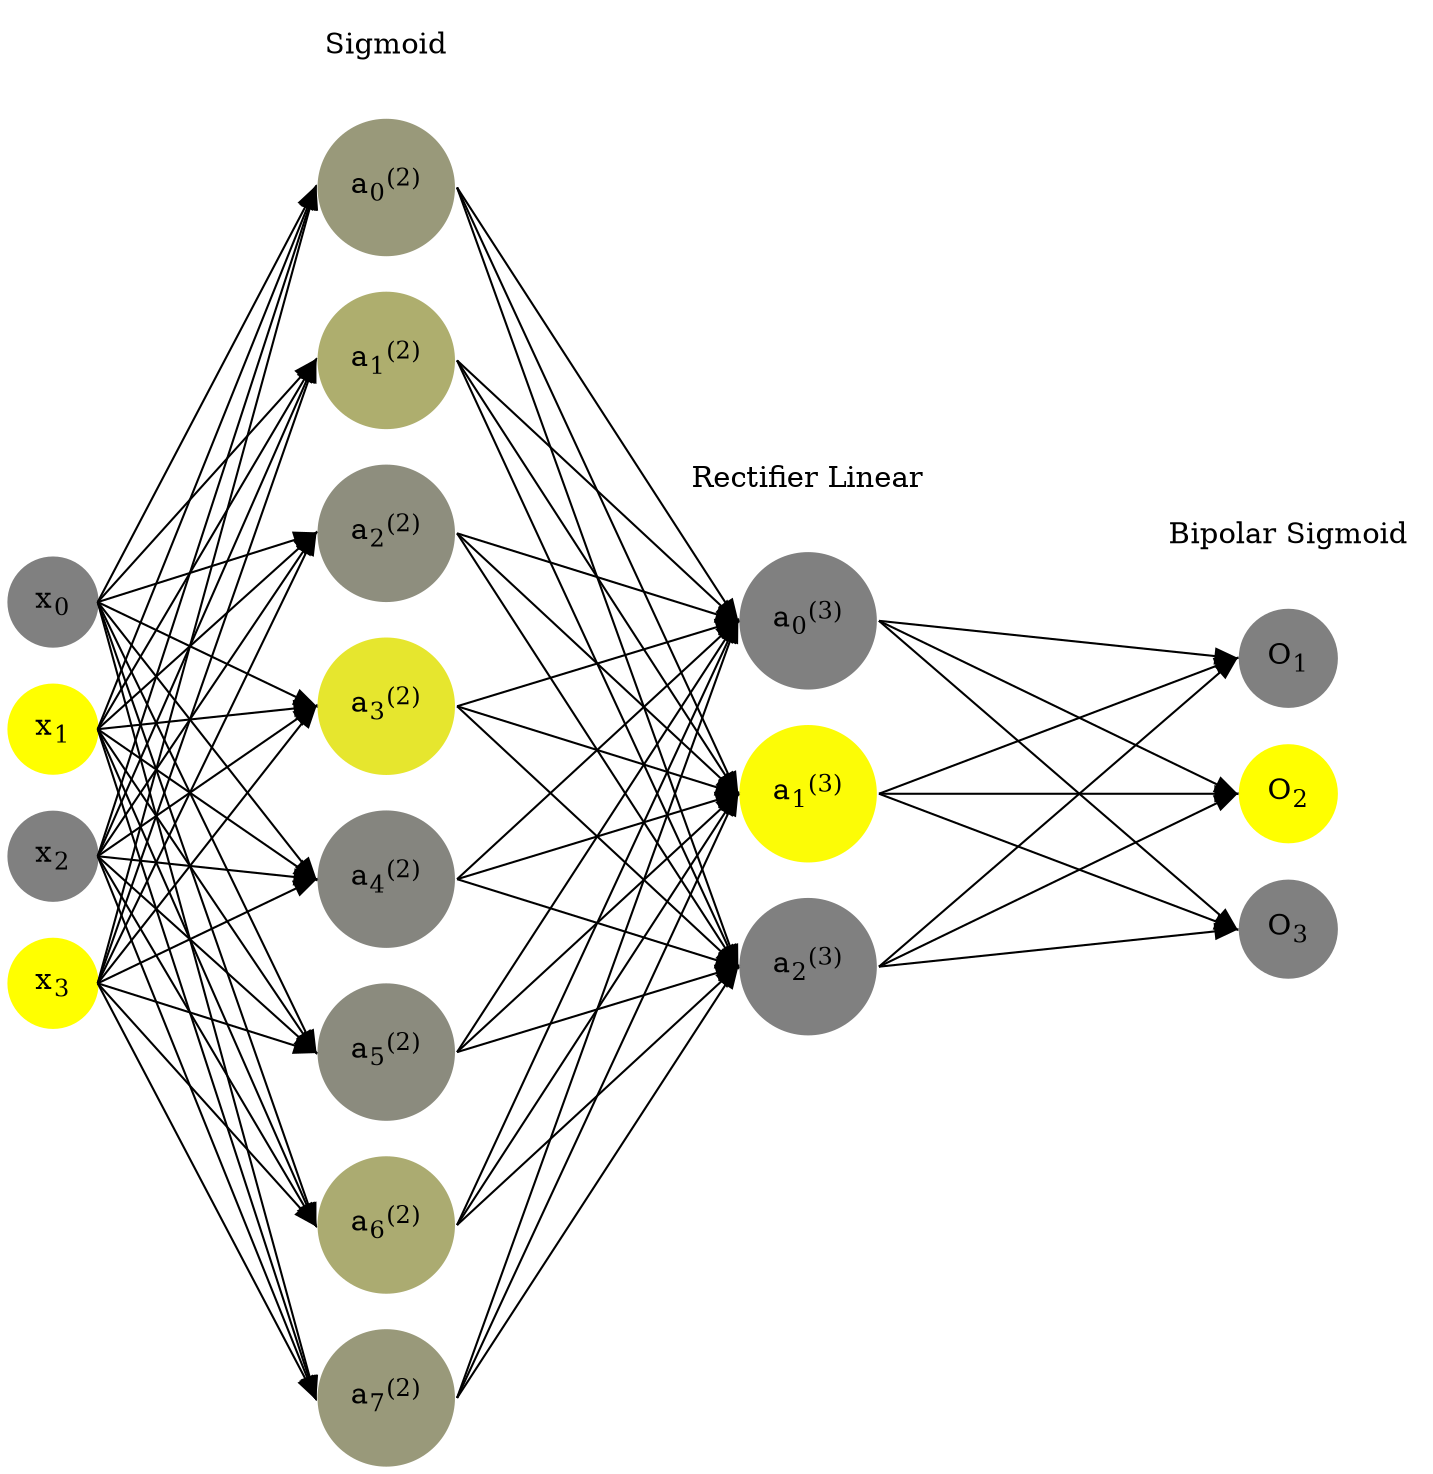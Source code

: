 digraph G {
	rankdir = LR;
	splines=false;
	edge[style=invis];
	ranksep= 1.4;
	{
	node [shape=circle, color="0.1667, 0.0, 0.5", style=filled, fillcolor="0.1667, 0.0, 0.5"];
	x0 [label=<x<sub>0</sub>>];
	}
	{
	node [shape=circle, color="0.1667, 1.0, 1.0", style=filled, fillcolor="0.1667, 1.0, 1.0"];
	x1 [label=<x<sub>1</sub>>];
	}
	{
	node [shape=circle, color="0.1667, 0.0, 0.5", style=filled, fillcolor="0.1667, 0.0, 0.5"];
	x2 [label=<x<sub>2</sub>>];
	}
	{
	node [shape=circle, color="0.1667, 1.0, 1.0", style=filled, fillcolor="0.1667, 1.0, 1.0"];
	x3 [label=<x<sub>3</sub>>];
	}
	{
	node [shape=circle, color="0.1667, 0.198817, 0.599409", style=filled, fillcolor="0.1667, 0.198817, 0.599409"];
	a02 [label=<a<sub>0</sub><sup>(2)</sup>>];
	}
	{
	node [shape=circle, color="0.1667, 0.365645, 0.682822", style=filled, fillcolor="0.1667, 0.365645, 0.682822"];
	a12 [label=<a<sub>1</sub><sup>(2)</sup>>];
	}
	{
	node [shape=circle, color="0.1667, 0.115462, 0.557731", style=filled, fillcolor="0.1667, 0.115462, 0.557731"];
	a22 [label=<a<sub>2</sub><sup>(2)</sup>>];
	}
	{
	node [shape=circle, color="0.1667, 0.797383, 0.898692", style=filled, fillcolor="0.1667, 0.797383, 0.898692"];
	a32 [label=<a<sub>3</sub><sup>(2)</sup>>];
	}
	{
	node [shape=circle, color="0.1667, 0.041522, 0.520761", style=filled, fillcolor="0.1667, 0.041522, 0.520761"];
	a42 [label=<a<sub>4</sub><sup>(2)</sup>>];
	}
	{
	node [shape=circle, color="0.1667, 0.089736, 0.544868", style=filled, fillcolor="0.1667, 0.089736, 0.544868"];
	a52 [label=<a<sub>5</sub><sup>(2)</sup>>];
	}
	{
	node [shape=circle, color="0.1667, 0.341776, 0.670888", style=filled, fillcolor="0.1667, 0.341776, 0.670888"];
	a62 [label=<a<sub>6</sub><sup>(2)</sup>>];
	}
	{
	node [shape=circle, color="0.1667, 0.199939, 0.599969", style=filled, fillcolor="0.1667, 0.199939, 0.599969"];
	a72 [label=<a<sub>7</sub><sup>(2)</sup>>];
	}
	{
	node [shape=circle, color="0.1667, 0.000000, 0.500000", style=filled, fillcolor="0.1667, 0.000000, 0.500000"];
	a03 [label=<a<sub>0</sub><sup>(3)</sup>>];
	}
	{
	node [shape=circle, color="0.1667, 0.975557, 0.987778", style=filled, fillcolor="0.1667, 0.975557, 0.987778"];
	a13 [label=<a<sub>1</sub><sup>(3)</sup>>];
	}
	{
	node [shape=circle, color="0.1667, 0.000000, 0.500000", style=filled, fillcolor="0.1667, 0.000000, 0.500000"];
	a23 [label=<a<sub>2</sub><sup>(3)</sup>>];
	}
	{
	node [shape=circle, color="0.1667, 0.0, 0.5", style=filled, fillcolor="0.1667, 0.0, 0.5"];
	O1 [label=<O<sub>1</sub>>];
	}
	{
	node [shape=circle, color="0.1667, 1.0, 1.0", style=filled, fillcolor="0.1667, 1.0, 1.0"];
	O2 [label=<O<sub>2</sub>>];
	}
	{
	node [shape=circle, color="0.1667, 0.0, 0.5", style=filled, fillcolor="0.1667, 0.0, 0.5"];
	O3 [label=<O<sub>3</sub>>];
	}
	{
	rank=same;
	x0->x1->x2->x3;
	}
	{
	rank=same;
	a02->a12->a22->a32->a42->a52->a62->a72;
	}
	{
	rank=same;
	a03->a13->a23;
	}
	{
	rank=same;
	O1->O2->O3;
	}
	l1 [shape=plaintext,label="Sigmoid"];
	l1->a02;
	{rank=same; l1;a02};
	l2 [shape=plaintext,label="Rectifier Linear"];
	l2->a03;
	{rank=same; l2;a03};
	l3 [shape=plaintext,label="Bipolar Sigmoid"];
	l3->O1;
	{rank=same; l3;O1};
edge[style=solid, tailport=e, headport=w];
	{x0;x1;x2;x3} -> {a02;a12;a22;a32;a42;a52;a62;a72};
	{a02;a12;a22;a32;a42;a52;a62;a72} -> {a03;a13;a23};
	{a03;a13;a23} -> {O1,O2,O3};
}